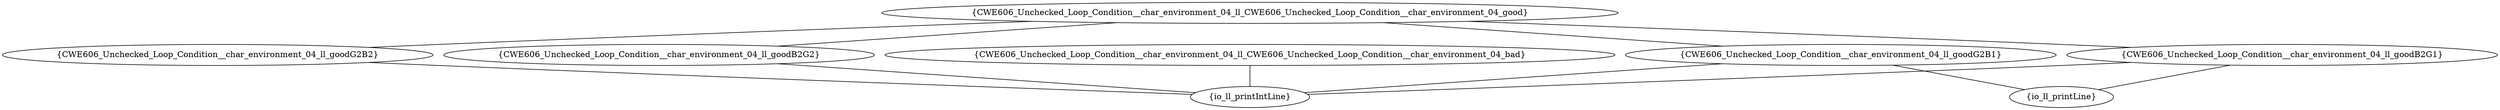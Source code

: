 graph "cg graph" {
CWE606_Unchecked_Loop_Condition__char_environment_04_ll_goodG2B2 [label="{CWE606_Unchecked_Loop_Condition__char_environment_04_ll_goodG2B2}"];
io_ll_printIntLine [label="{io_ll_printIntLine}"];
CWE606_Unchecked_Loop_Condition__char_environment_04_ll_CWE606_Unchecked_Loop_Condition__char_environment_04_good [label="{CWE606_Unchecked_Loop_Condition__char_environment_04_ll_CWE606_Unchecked_Loop_Condition__char_environment_04_good}"];
CWE606_Unchecked_Loop_Condition__char_environment_04_ll_goodB2G1 [label="{CWE606_Unchecked_Loop_Condition__char_environment_04_ll_goodB2G1}"];
CWE606_Unchecked_Loop_Condition__char_environment_04_ll_goodB2G2 [label="{CWE606_Unchecked_Loop_Condition__char_environment_04_ll_goodB2G2}"];
CWE606_Unchecked_Loop_Condition__char_environment_04_ll_goodG2B1 [label="{CWE606_Unchecked_Loop_Condition__char_environment_04_ll_goodG2B1}"];
io_ll_printLine [label="{io_ll_printLine}"];
CWE606_Unchecked_Loop_Condition__char_environment_04_ll_CWE606_Unchecked_Loop_Condition__char_environment_04_bad [label="{CWE606_Unchecked_Loop_Condition__char_environment_04_ll_CWE606_Unchecked_Loop_Condition__char_environment_04_bad}"];
CWE606_Unchecked_Loop_Condition__char_environment_04_ll_goodG2B2 -- io_ll_printIntLine;
CWE606_Unchecked_Loop_Condition__char_environment_04_ll_CWE606_Unchecked_Loop_Condition__char_environment_04_good -- CWE606_Unchecked_Loop_Condition__char_environment_04_ll_goodB2G1;
CWE606_Unchecked_Loop_Condition__char_environment_04_ll_CWE606_Unchecked_Loop_Condition__char_environment_04_good -- CWE606_Unchecked_Loop_Condition__char_environment_04_ll_goodB2G2;
CWE606_Unchecked_Loop_Condition__char_environment_04_ll_CWE606_Unchecked_Loop_Condition__char_environment_04_good -- CWE606_Unchecked_Loop_Condition__char_environment_04_ll_goodG2B1;
CWE606_Unchecked_Loop_Condition__char_environment_04_ll_CWE606_Unchecked_Loop_Condition__char_environment_04_good -- CWE606_Unchecked_Loop_Condition__char_environment_04_ll_goodG2B2;
CWE606_Unchecked_Loop_Condition__char_environment_04_ll_goodB2G1 -- io_ll_printLine;
CWE606_Unchecked_Loop_Condition__char_environment_04_ll_goodB2G1 -- io_ll_printIntLine;
CWE606_Unchecked_Loop_Condition__char_environment_04_ll_goodB2G2 -- io_ll_printIntLine;
CWE606_Unchecked_Loop_Condition__char_environment_04_ll_goodG2B1 -- io_ll_printLine;
CWE606_Unchecked_Loop_Condition__char_environment_04_ll_goodG2B1 -- io_ll_printIntLine;
CWE606_Unchecked_Loop_Condition__char_environment_04_ll_CWE606_Unchecked_Loop_Condition__char_environment_04_bad -- io_ll_printIntLine;
}
